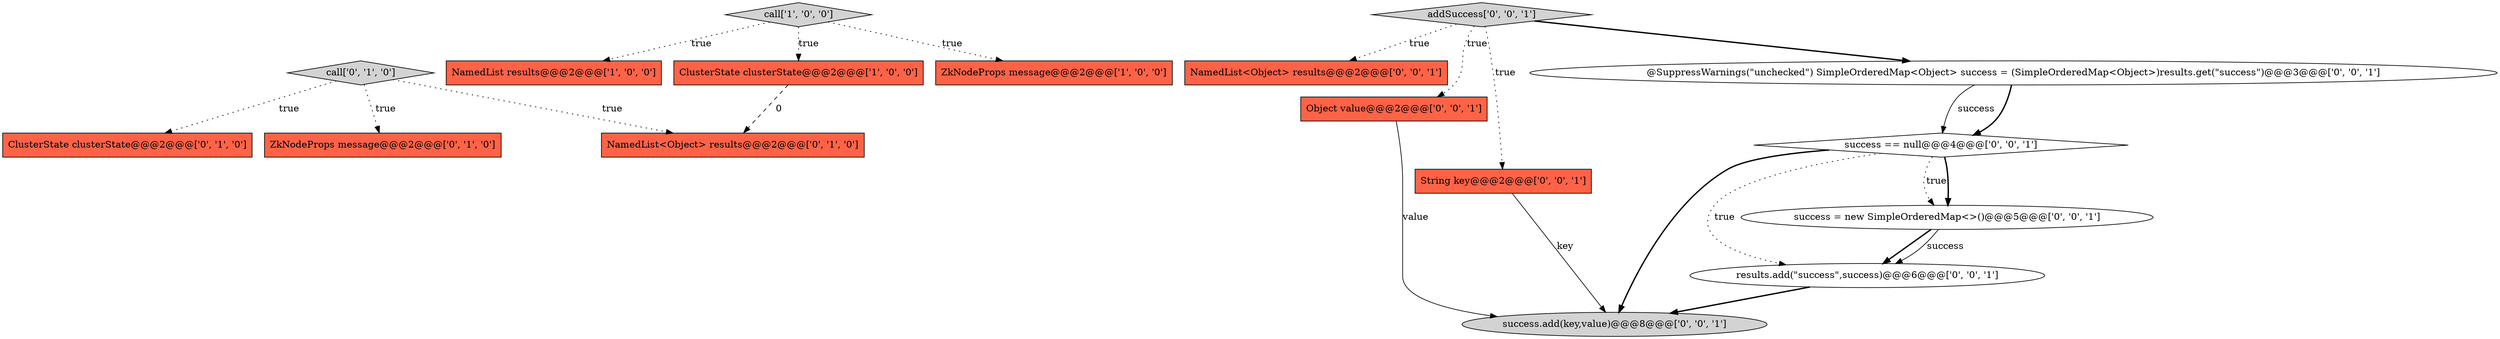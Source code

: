 digraph {
4 [style = filled, label = "ClusterState clusterState@@@2@@@['0', '1', '0']", fillcolor = tomato, shape = box image = "AAA0AAABBB2BBB"];
10 [style = filled, label = "success = new SimpleOrderedMap<>()@@@5@@@['0', '0', '1']", fillcolor = white, shape = ellipse image = "AAA0AAABBB3BBB"];
1 [style = filled, label = "NamedList results@@@2@@@['1', '0', '0']", fillcolor = tomato, shape = box image = "AAA0AAABBB1BBB"];
9 [style = filled, label = "NamedList<Object> results@@@2@@@['0', '0', '1']", fillcolor = tomato, shape = box image = "AAA0AAABBB3BBB"];
2 [style = filled, label = "ClusterState clusterState@@@2@@@['1', '0', '0']", fillcolor = tomato, shape = box image = "AAA1AAABBB1BBB"];
5 [style = filled, label = "ZkNodeProps message@@@2@@@['0', '1', '0']", fillcolor = tomato, shape = box image = "AAA0AAABBB2BBB"];
6 [style = filled, label = "NamedList<Object> results@@@2@@@['0', '1', '0']", fillcolor = tomato, shape = box image = "AAA1AAABBB2BBB"];
14 [style = filled, label = "Object value@@@2@@@['0', '0', '1']", fillcolor = tomato, shape = box image = "AAA0AAABBB3BBB"];
11 [style = filled, label = "success == null@@@4@@@['0', '0', '1']", fillcolor = white, shape = diamond image = "AAA0AAABBB3BBB"];
12 [style = filled, label = "addSuccess['0', '0', '1']", fillcolor = lightgray, shape = diamond image = "AAA0AAABBB3BBB"];
13 [style = filled, label = "String key@@@2@@@['0', '0', '1']", fillcolor = tomato, shape = box image = "AAA0AAABBB3BBB"];
15 [style = filled, label = "@SuppressWarnings(\"unchecked\") SimpleOrderedMap<Object> success = (SimpleOrderedMap<Object>)results.get(\"success\")@@@3@@@['0', '0', '1']", fillcolor = white, shape = ellipse image = "AAA0AAABBB3BBB"];
8 [style = filled, label = "success.add(key,value)@@@8@@@['0', '0', '1']", fillcolor = lightgray, shape = ellipse image = "AAA0AAABBB3BBB"];
16 [style = filled, label = "results.add(\"success\",success)@@@6@@@['0', '0', '1']", fillcolor = white, shape = ellipse image = "AAA0AAABBB3BBB"];
0 [style = filled, label = "ZkNodeProps message@@@2@@@['1', '0', '0']", fillcolor = tomato, shape = box image = "AAA0AAABBB1BBB"];
3 [style = filled, label = "call['1', '0', '0']", fillcolor = lightgray, shape = diamond image = "AAA0AAABBB1BBB"];
7 [style = filled, label = "call['0', '1', '0']", fillcolor = lightgray, shape = diamond image = "AAA0AAABBB2BBB"];
7->6 [style = dotted, label="true"];
16->8 [style = bold, label=""];
11->10 [style = dotted, label="true"];
12->15 [style = bold, label=""];
15->11 [style = solid, label="success"];
14->8 [style = solid, label="value"];
7->5 [style = dotted, label="true"];
12->14 [style = dotted, label="true"];
12->13 [style = dotted, label="true"];
13->8 [style = solid, label="key"];
15->11 [style = bold, label=""];
10->16 [style = bold, label=""];
11->10 [style = bold, label=""];
7->4 [style = dotted, label="true"];
3->0 [style = dotted, label="true"];
2->6 [style = dashed, label="0"];
11->16 [style = dotted, label="true"];
11->8 [style = bold, label=""];
10->16 [style = solid, label="success"];
3->1 [style = dotted, label="true"];
3->2 [style = dotted, label="true"];
12->9 [style = dotted, label="true"];
}
